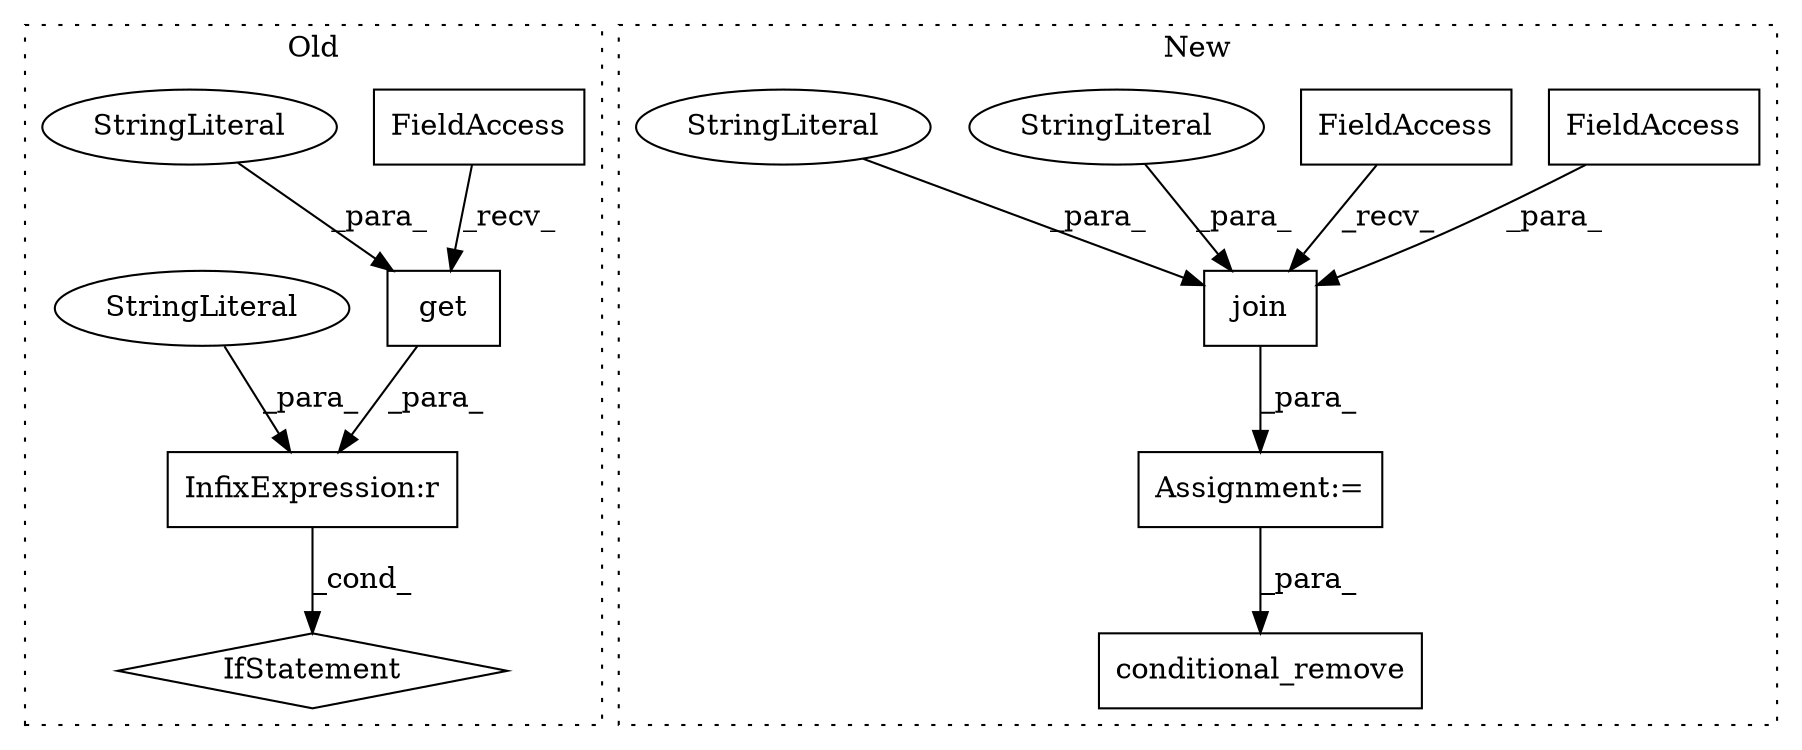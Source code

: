 digraph G {
subgraph cluster0 {
1 [label="get" a="32" s="1137,1149" l="4,1" shape="box"];
3 [label="InfixExpression:r" a="27" s="1150" l="4" shape="box"];
4 [label="FieldAccess" a="22" s="1126" l="10" shape="box"];
5 [label="IfStatement" a="25" s="1122,1160" l="4,2" shape="diamond"];
9 [label="StringLiteral" a="45" s="1141" l="8" shape="ellipse"];
11 [label="StringLiteral" a="45" s="1154" l="6" shape="ellipse"];
label = "Old";
style="dotted";
}
subgraph cluster1 {
2 [label="conditional_remove" a="32" s="2279,2306" l="19,1" shape="box"];
6 [label="join" a="32" s="2222,2272" l="5,1" shape="box"];
7 [label="FieldAccess" a="22" s="2227" l="17" shape="box"];
8 [label="FieldAccess" a="22" s="2214" l="7" shape="box"];
10 [label="StringLiteral" a="45" s="2245" l="7" shape="ellipse"];
12 [label="StringLiteral" a="45" s="2253" l="19" shape="ellipse"];
13 [label="Assignment:=" a="7" s="2213" l="1" shape="box"];
label = "New";
style="dotted";
}
1 -> 3 [label="_para_"];
3 -> 5 [label="_cond_"];
4 -> 1 [label="_recv_"];
6 -> 13 [label="_para_"];
7 -> 6 [label="_para_"];
8 -> 6 [label="_recv_"];
9 -> 1 [label="_para_"];
10 -> 6 [label="_para_"];
11 -> 3 [label="_para_"];
12 -> 6 [label="_para_"];
13 -> 2 [label="_para_"];
}